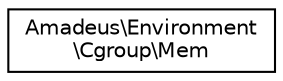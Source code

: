digraph "Graphical Class Hierarchy"
{
  edge [fontname="Helvetica",fontsize="10",labelfontname="Helvetica",labelfontsize="10"];
  node [fontname="Helvetica",fontsize="10",shape=record];
  rankdir="LR";
  Node0 [label="Amadeus\\Environment\l\\Cgroup\\Mem",height=0.2,width=0.4,color="black", fillcolor="white", style="filled",URL="$classAmadeus_1_1Environment_1_1Cgroup_1_1Mem.html"];
}
